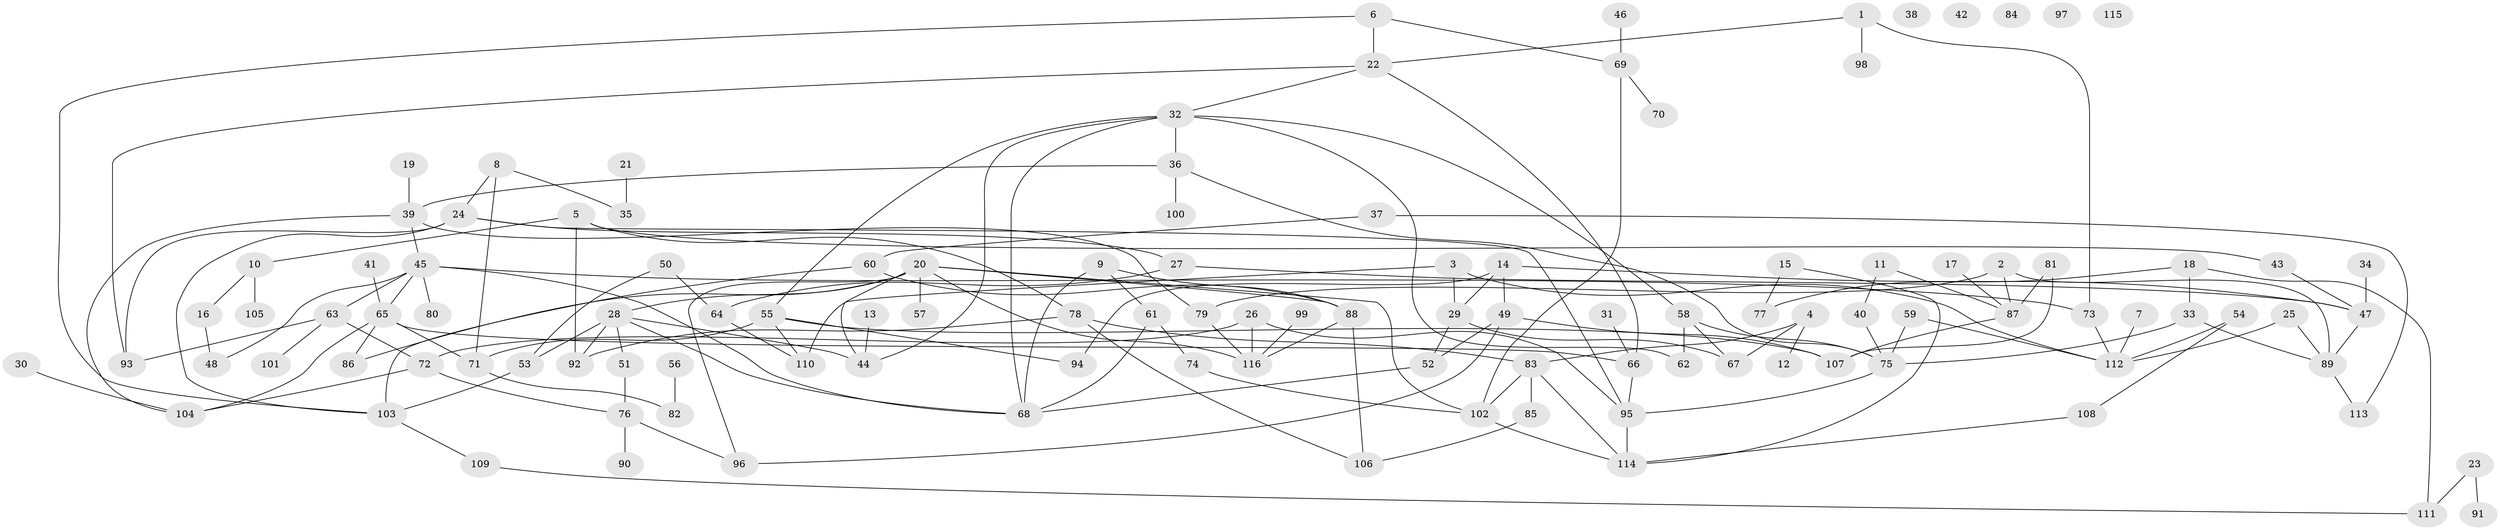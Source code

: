 // Generated by graph-tools (version 1.1) at 2025/33/03/09/25 02:33:45]
// undirected, 116 vertices, 168 edges
graph export_dot {
graph [start="1"]
  node [color=gray90,style=filled];
  1;
  2;
  3;
  4;
  5;
  6;
  7;
  8;
  9;
  10;
  11;
  12;
  13;
  14;
  15;
  16;
  17;
  18;
  19;
  20;
  21;
  22;
  23;
  24;
  25;
  26;
  27;
  28;
  29;
  30;
  31;
  32;
  33;
  34;
  35;
  36;
  37;
  38;
  39;
  40;
  41;
  42;
  43;
  44;
  45;
  46;
  47;
  48;
  49;
  50;
  51;
  52;
  53;
  54;
  55;
  56;
  57;
  58;
  59;
  60;
  61;
  62;
  63;
  64;
  65;
  66;
  67;
  68;
  69;
  70;
  71;
  72;
  73;
  74;
  75;
  76;
  77;
  78;
  79;
  80;
  81;
  82;
  83;
  84;
  85;
  86;
  87;
  88;
  89;
  90;
  91;
  92;
  93;
  94;
  95;
  96;
  97;
  98;
  99;
  100;
  101;
  102;
  103;
  104;
  105;
  106;
  107;
  108;
  109;
  110;
  111;
  112;
  113;
  114;
  115;
  116;
  1 -- 22;
  1 -- 73;
  1 -- 98;
  2 -- 79;
  2 -- 87;
  2 -- 89;
  3 -- 29;
  3 -- 110;
  3 -- 112;
  4 -- 12;
  4 -- 67;
  4 -- 83;
  5 -- 10;
  5 -- 43;
  5 -- 78;
  5 -- 92;
  6 -- 22;
  6 -- 69;
  6 -- 103;
  7 -- 112;
  8 -- 24;
  8 -- 35;
  8 -- 71;
  9 -- 61;
  9 -- 68;
  9 -- 88;
  10 -- 16;
  10 -- 105;
  11 -- 40;
  11 -- 87;
  13 -- 44;
  14 -- 29;
  14 -- 47;
  14 -- 49;
  14 -- 94;
  15 -- 77;
  15 -- 114;
  16 -- 48;
  17 -- 87;
  18 -- 33;
  18 -- 77;
  18 -- 111;
  19 -- 39;
  20 -- 28;
  20 -- 44;
  20 -- 57;
  20 -- 86;
  20 -- 88;
  20 -- 96;
  20 -- 102;
  20 -- 116;
  21 -- 35;
  22 -- 32;
  22 -- 66;
  22 -- 93;
  23 -- 91;
  23 -- 111;
  24 -- 27;
  24 -- 93;
  24 -- 95;
  24 -- 103;
  25 -- 89;
  25 -- 112;
  26 -- 72;
  26 -- 95;
  26 -- 116;
  27 -- 47;
  27 -- 64;
  28 -- 44;
  28 -- 51;
  28 -- 53;
  28 -- 68;
  28 -- 92;
  29 -- 52;
  29 -- 67;
  30 -- 104;
  31 -- 66;
  32 -- 36;
  32 -- 44;
  32 -- 55;
  32 -- 58;
  32 -- 62;
  32 -- 68;
  33 -- 75;
  33 -- 89;
  34 -- 47;
  36 -- 39;
  36 -- 75;
  36 -- 100;
  37 -- 60;
  37 -- 113;
  39 -- 45;
  39 -- 79;
  39 -- 104;
  40 -- 75;
  41 -- 65;
  43 -- 47;
  45 -- 48;
  45 -- 63;
  45 -- 65;
  45 -- 68;
  45 -- 73;
  45 -- 80;
  46 -- 69;
  47 -- 89;
  49 -- 52;
  49 -- 96;
  49 -- 107;
  50 -- 53;
  50 -- 64;
  51 -- 76;
  52 -- 68;
  53 -- 103;
  54 -- 108;
  54 -- 112;
  55 -- 71;
  55 -- 94;
  55 -- 107;
  55 -- 110;
  56 -- 82;
  58 -- 62;
  58 -- 67;
  58 -- 75;
  59 -- 75;
  59 -- 112;
  60 -- 88;
  60 -- 103;
  61 -- 68;
  61 -- 74;
  63 -- 72;
  63 -- 93;
  63 -- 101;
  64 -- 110;
  65 -- 66;
  65 -- 71;
  65 -- 86;
  65 -- 104;
  66 -- 95;
  69 -- 70;
  69 -- 102;
  71 -- 82;
  72 -- 76;
  72 -- 104;
  73 -- 112;
  74 -- 102;
  75 -- 95;
  76 -- 90;
  76 -- 96;
  78 -- 83;
  78 -- 92;
  78 -- 106;
  79 -- 116;
  81 -- 87;
  81 -- 107;
  83 -- 85;
  83 -- 102;
  83 -- 114;
  85 -- 106;
  87 -- 107;
  88 -- 106;
  88 -- 116;
  89 -- 113;
  95 -- 114;
  99 -- 116;
  102 -- 114;
  103 -- 109;
  108 -- 114;
  109 -- 111;
}
